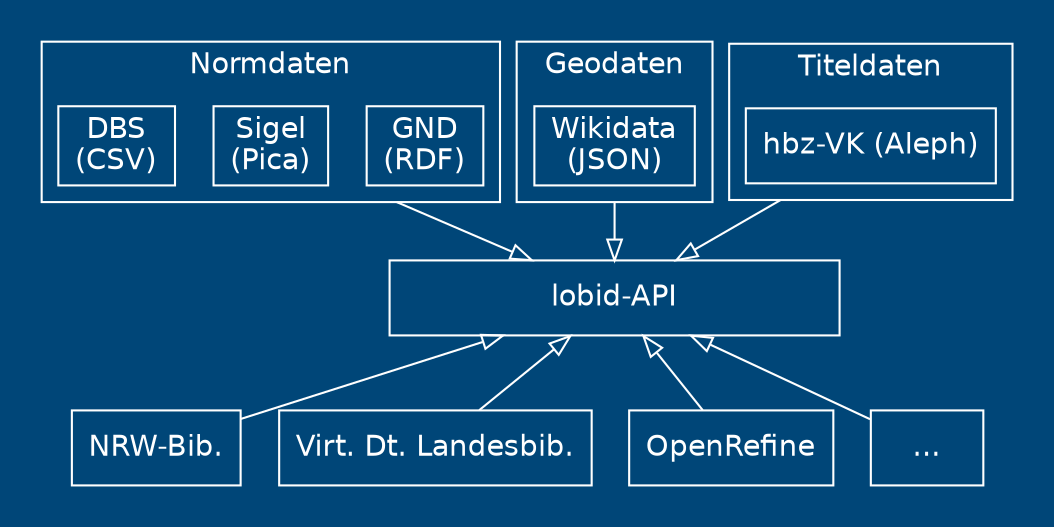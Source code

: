 digraph data {
	compound=true
	node[shape=box color=white fontcolor=white fontname=helvetica]
	graph [bgcolor="#004678" color=white fontcolor=white fontname=helvetica]
	edge[color=white fontcolor=white fontname=helvetica]
	edge[arrowhead=empty arrowtail=empty]
	rankdir=TD
	splines=false

	subgraph cluster_1{
	style=invis

	/*
	subgraph cluster_libs{
		style=invis
		libs [label="Libraries"]
	}
	*/

	subgraph cluster_title{
		style=solid
		label="Titeldaten"
		union [label="hbz-VK (Aleph)"]
	}

	subgraph cluster_geo{
		style=solid
		label="Geodaten"
		wikidata[label="Wikidata\n(JSON)"]
	}

	subgraph cluster_auth{
		style=solid
		label="Normdaten"
		gnd[label="GND\n(RDF)"]
		sigel[label="Sigel\n(Pica)"]
		dbs[label="DBS\n(CSV)"]
	}



	api[label="lobid-API" width=3]

	//libs->union[lhead=cluster_title]
	//libs->sigel[lhead=cluster_auth]

	wikidata->api[ltail=cluster_geo]
	sigel->api[ltail=cluster_auth]
	union->api[ltail=cluster_title]

	app1[label="NRW-Bib."]
	app2[label="Virt. Dt. Landesbib."]
	app3[label="OpenRefine"]
	app4[label="..."]

	api->app1[dir=back]
	api->app2[dir=back]
	api->app3[dir=back]
	api->app4[dir=back]
	}
}